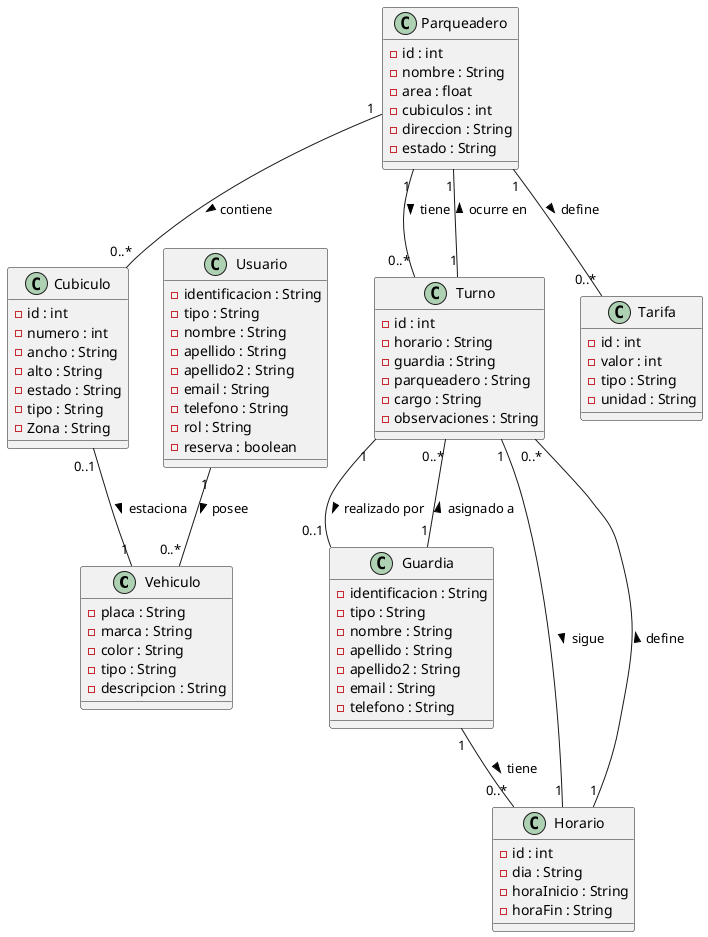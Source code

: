 @startuml Clases
class Vehiculo {
    -placa : String
    -marca : String
    -color : String
    -tipo : String
    -descripcion : String
}

class Parqueadero{
    -id : int
    -nombre : String
    -area : float
    -cubiculos : int 
    -direccion : String
    -estado : String
}

class Guardia{
    -identificacion : String
    -tipo : String
    -nombre : String
    -apellido : String
    -apellido2 : String
    -email : String
    -telefono : String
}

class Cubiculo {
    -id : int
    -numero : int 
    -ancho : String
    -alto : String
    -estado : String
    -tipo : String
    -Zona : String
}

class Horario{
    -id : int
    -dia : String
    -horaInicio : String
    -horaFin : String
}

class Turno{
    -id : int
    -horario : String
    -guardia : String
    -parqueadero : String
    -cargo : String
    -observaciones : String
}

class Usuario{
    -identificacion : String
    -tipo : String
    -nombre : String
    -apellido : String
    -apellido2 : String
    -email : String
    -telefono : String
    -rol : String
    -reserva : boolean

}

class Tarifa{
    -id : int
    -valor : int
    -tipo : String
    -unidad : String
}

Usuario "1" -- "0..*" Vehiculo : posee >
Parqueadero "1" -- "0..*" Cubiculo : contiene >
Parqueadero "1" -- "0..*" Turno : tiene >
Parqueadero "1" -- "0..*" Tarifa : define >

Guardia "1" -- "0..*" Turno : asignado a >
Guardia "1" -- "0..*" Horario : tiene >

Cubiculo "0..1" -- "1" Vehiculo : estaciona >

Horario "1" -- "0..*" Turno : define >

Turno "1" -- "0..1" Guardia : realizado por >
Turno "1" -- "1" Parqueadero : ocurre en >
Turno "1" -- "1" Horario : sigue >

@enduml